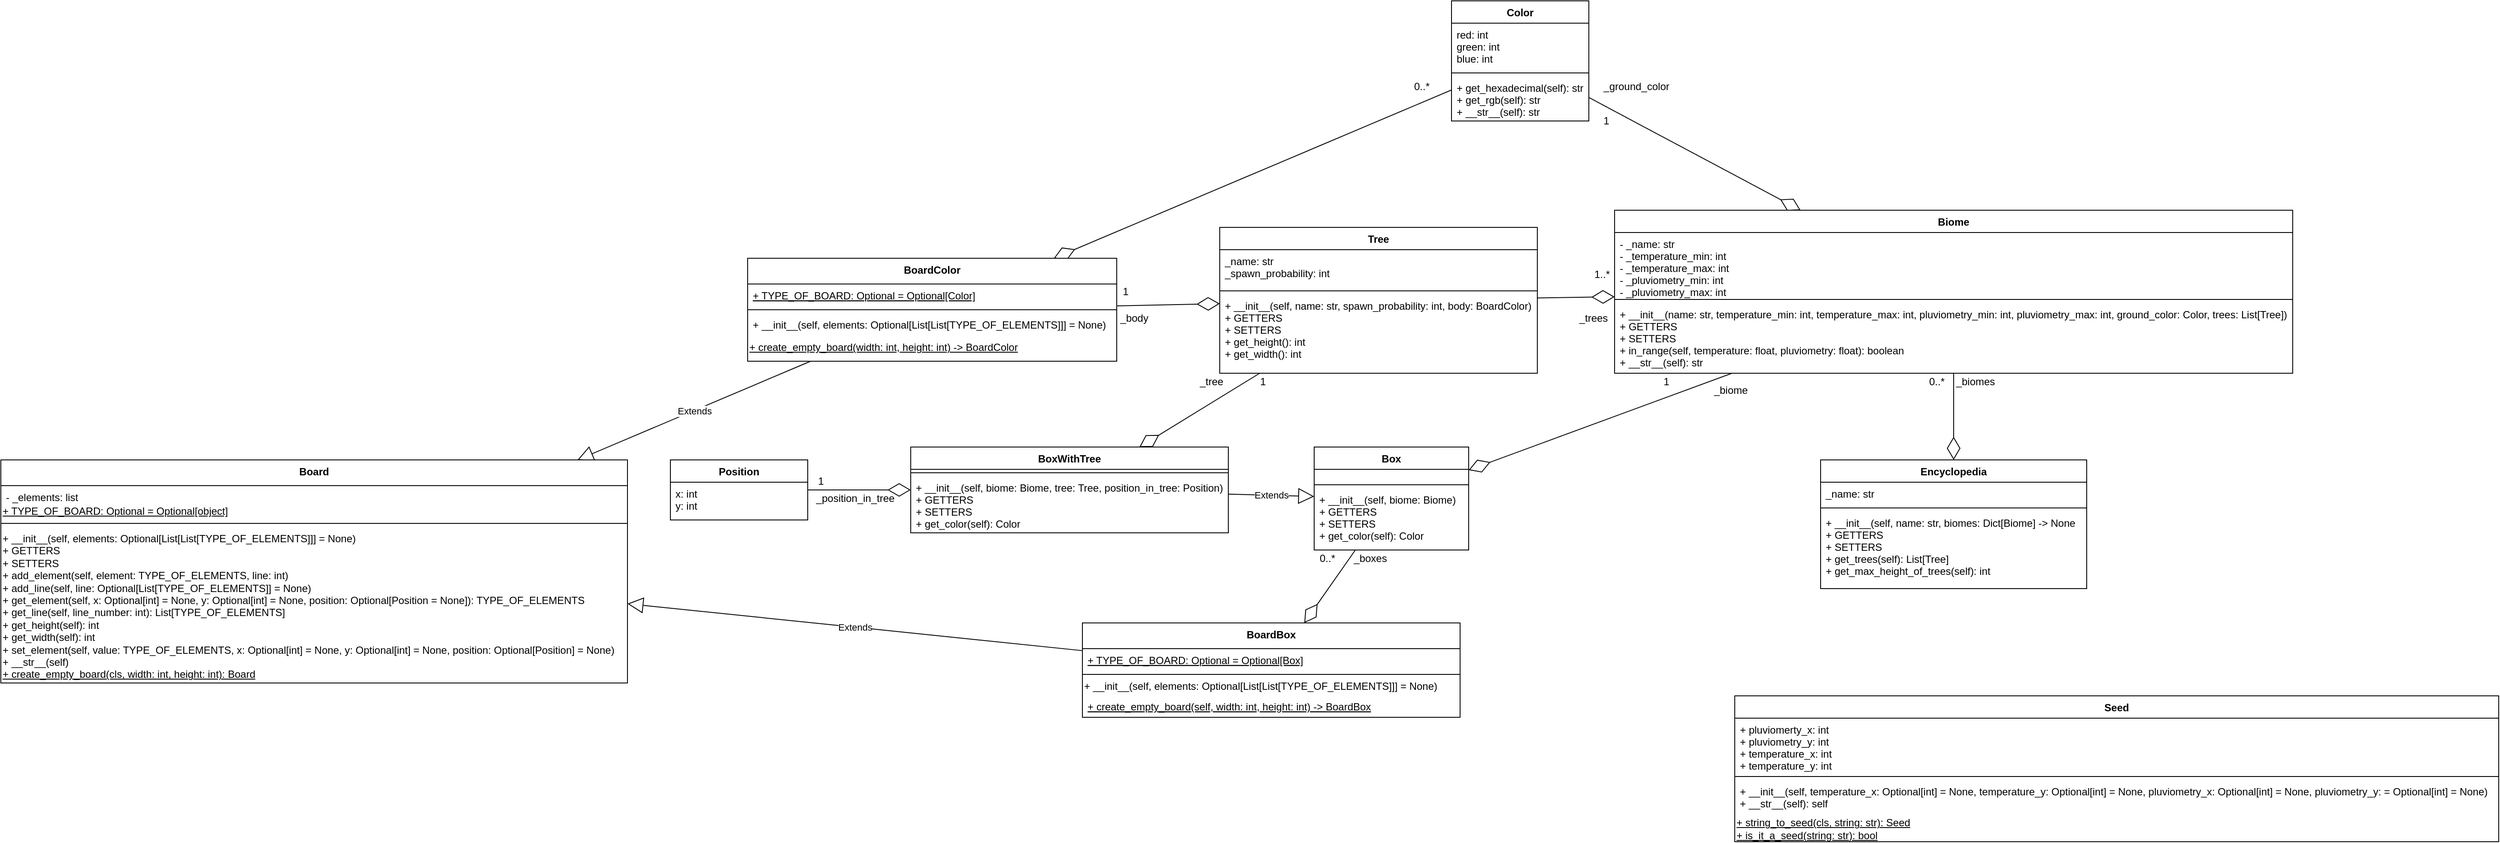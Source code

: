 <mxfile version="13.6.2" type="device"><diagram id="C8whWWGRZkC2s8Ugzqs-" name="Page-1"><mxGraphModel dx="4844" dy="2100" grid="1" gridSize="10" guides="1" tooltips="1" connect="1" arrows="1" fold="1" page="0" pageScale="1" pageWidth="827" pageHeight="1169" math="0" shadow="0"><root><mxCell id="0"/><mxCell id="1" parent="0"/><mxCell id="tSxRDudtPRZctdTpGKeW-9" value="" style="endArrow=diamondThin;endFill=0;endSize=24;html=1;" parent="1" source="tSxRDudtPRZctdTpGKeW-26" target="tSxRDudtPRZctdTpGKeW-5" edge="1"><mxGeometry width="160" relative="1" as="geometry"><mxPoint x="40" y="163.098" as="sourcePoint"/><mxPoint x="80" y="340" as="targetPoint"/></mxGeometry></mxCell><mxCell id="tSxRDudtPRZctdTpGKeW-10" value="1..*" style="text;html=1;align=center;verticalAlign=middle;resizable=0;points=[];autosize=1;" parent="1" vertex="1"><mxGeometry x="160" y="149" width="30" height="20" as="geometry"/></mxCell><mxCell id="tSxRDudtPRZctdTpGKeW-11" value="_trees" style="text;html=1;align=center;verticalAlign=middle;resizable=0;points=[];autosize=1;" parent="1" vertex="1"><mxGeometry x="140" y="200" width="50" height="20" as="geometry"/></mxCell><mxCell id="tSxRDudtPRZctdTpGKeW-19" value="" style="endArrow=diamondThin;endFill=0;endSize=24;html=1;" parent="1" source="tSxRDudtPRZctdTpGKeW-5" target="tSxRDudtPRZctdTpGKeW-12" edge="1"><mxGeometry width="160" relative="1" as="geometry"><mxPoint x="180" y="309.998" as="sourcePoint"/><mxPoint x="340" y="311.949" as="targetPoint"/></mxGeometry></mxCell><mxCell id="tSxRDudtPRZctdTpGKeW-20" value="_biomes" style="text;html=1;align=center;verticalAlign=middle;resizable=0;points=[];autosize=1;" parent="1" vertex="1"><mxGeometry x="580" y="274" width="60" height="20" as="geometry"/></mxCell><mxCell id="tSxRDudtPRZctdTpGKeW-21" value="0..*" style="text;html=1;align=center;verticalAlign=middle;resizable=0;points=[];autosize=1;" parent="1" vertex="1"><mxGeometry x="550" y="274" width="30" height="20" as="geometry"/></mxCell><mxCell id="tSxRDudtPRZctdTpGKeW-34" value="" style="endArrow=diamondThin;endFill=0;endSize=24;html=1;" parent="1" source="tSxRDudtPRZctdTpGKeW-30" target="tSxRDudtPRZctdTpGKeW-5" edge="1"><mxGeometry width="160" relative="1" as="geometry"><mxPoint x="10" y="70" as="sourcePoint"/><mxPoint x="170" y="70" as="targetPoint"/></mxGeometry></mxCell><mxCell id="tSxRDudtPRZctdTpGKeW-35" value="_ground_color" style="text;html=1;align=center;verticalAlign=middle;resizable=0;points=[];autosize=1;" parent="1" vertex="1"><mxGeometry x="170" y="-70" width="90" height="20" as="geometry"/></mxCell><mxCell id="tSxRDudtPRZctdTpGKeW-36" value="1" style="text;html=1;align=center;verticalAlign=middle;resizable=0;points=[];autosize=1;" parent="1" vertex="1"><mxGeometry x="170" y="-30" width="20" height="20" as="geometry"/></mxCell><mxCell id="tSxRDudtPRZctdTpGKeW-37" value="" style="endArrow=diamondThin;endFill=0;endSize=24;html=1;" parent="1" source="tSxRDudtPRZctdTpGKeW-30" target="xJdrUhEiBWuhwlC6Hji2-2" edge="1"><mxGeometry width="160" relative="1" as="geometry"><mxPoint x="30" y="90" as="sourcePoint"/><mxPoint x="190" y="90" as="targetPoint"/></mxGeometry></mxCell><mxCell id="tSxRDudtPRZctdTpGKeW-38" value="_body" style="text;html=1;align=center;verticalAlign=middle;resizable=0;points=[];autosize=1;" parent="1" vertex="1"><mxGeometry x="-395" y="200" width="50" height="20" as="geometry"/></mxCell><mxCell id="tSxRDudtPRZctdTpGKeW-39" value="0..*" style="text;html=1;align=center;verticalAlign=middle;resizable=0;points=[];autosize=1;" parent="1" vertex="1"><mxGeometry x="-50" y="-70" width="30" height="20" as="geometry"/></mxCell><mxCell id="tSxRDudtPRZctdTpGKeW-40" value="" style="endArrow=diamondThin;endFill=0;endSize=24;html=1;" parent="1" source="tSxRDudtPRZctdTpGKeW-5" target="tSxRDudtPRZctdTpGKeW-22" edge="1"><mxGeometry width="160" relative="1" as="geometry"><mxPoint x="65" y="290" as="sourcePoint"/><mxPoint x="225" y="290" as="targetPoint"/></mxGeometry></mxCell><mxCell id="tSxRDudtPRZctdTpGKeW-41" value="_biome" style="text;html=1;align=center;verticalAlign=middle;resizable=0;points=[];autosize=1;" parent="1" vertex="1"><mxGeometry x="300" y="284" width="50" height="20" as="geometry"/></mxCell><mxCell id="tSxRDudtPRZctdTpGKeW-42" value="1" style="text;html=1;align=center;verticalAlign=middle;resizable=0;points=[];autosize=1;" parent="1" vertex="1"><mxGeometry x="240" y="274" width="20" height="20" as="geometry"/></mxCell><mxCell id="tSxRDudtPRZctdTpGKeW-43" value="" style="endArrow=diamondThin;endFill=0;endSize=24;html=1;" parent="1" source="tSxRDudtPRZctdTpGKeW-26" target="kUHXdceBuxzBcF5JBVnF-21" edge="1"><mxGeometry width="160" relative="1" as="geometry"><mxPoint x="120" y="290" as="sourcePoint"/><mxPoint x="280" y="290" as="targetPoint"/></mxGeometry></mxCell><mxCell id="tSxRDudtPRZctdTpGKeW-44" value="_tree" style="text;html=1;align=center;verticalAlign=middle;resizable=0;points=[];autosize=1;" parent="1" vertex="1"><mxGeometry x="-300" y="274" width="40" height="20" as="geometry"/></mxCell><mxCell id="tSxRDudtPRZctdTpGKeW-45" value="1" style="text;html=1;align=center;verticalAlign=middle;resizable=0;points=[];autosize=1;" parent="1" vertex="1"><mxGeometry x="-230" y="274" width="20" height="20" as="geometry"/></mxCell><mxCell id="zA5OHEeaOckEQdmFBA_A-12" value="" style="endArrow=diamondThin;endFill=0;endSize=24;html=1;" parent="1" source="tSxRDudtPRZctdTpGKeW-22" target="zA5OHEeaOckEQdmFBA_A-1" edge="1"><mxGeometry width="160" relative="1" as="geometry"><mxPoint x="-130" y="620" as="sourcePoint"/><mxPoint x="-60" y="640" as="targetPoint"/></mxGeometry></mxCell><mxCell id="2" value="_boxes" style="text;html=1;align=center;verticalAlign=middle;resizable=0;points=[];autosize=1;" parent="1" vertex="1"><mxGeometry x="-120" y="480" width="50" height="20" as="geometry"/></mxCell><mxCell id="zA5OHEeaOckEQdmFBA_A-13" value="0..*" style="text;html=1;align=center;verticalAlign=middle;resizable=0;points=[];autosize=1;" parent="1" vertex="1"><mxGeometry x="-160" y="480" width="30" height="20" as="geometry"/></mxCell><mxCell id="tSxRDudtPRZctdTpGKeW-5" value="Biome" style="swimlane;fontStyle=1;align=center;verticalAlign=top;childLayout=stackLayout;horizontal=1;startSize=26;horizontalStack=0;resizeParent=1;resizeParentMax=0;resizeLast=0;collapsible=1;marginBottom=0;" parent="1" vertex="1"><mxGeometry x="190" y="84" width="790" height="190" as="geometry"><mxRectangle x="190" y="84" width="70" height="26" as="alternateBounds"/></mxGeometry></mxCell><mxCell id="tSxRDudtPRZctdTpGKeW-6" value="- _name: str&#10;- _temperature_min: int&#10;- _temperature_max: int&#10;- _pluviometry_min: int&#10;- _pluviometry_max: int" style="text;strokeColor=none;fillColor=none;align=left;verticalAlign=top;spacingLeft=4;spacingRight=4;overflow=hidden;rotatable=0;points=[[0,0.5],[1,0.5]];portConstraint=eastwest;" parent="tSxRDudtPRZctdTpGKeW-5" vertex="1"><mxGeometry y="26" width="790" height="74" as="geometry"/></mxCell><mxCell id="tSxRDudtPRZctdTpGKeW-7" value="" style="line;strokeWidth=1;fillColor=none;align=left;verticalAlign=middle;spacingTop=-1;spacingLeft=3;spacingRight=3;rotatable=0;labelPosition=right;points=[];portConstraint=eastwest;" parent="tSxRDudtPRZctdTpGKeW-5" vertex="1"><mxGeometry y="100" width="790" height="8" as="geometry"/></mxCell><mxCell id="tSxRDudtPRZctdTpGKeW-8" value="+ __init__(name: str, temperature_min: int, temperature_max: int, pluviometry_min: int, pluviometry_max: int, ground_color: Color, trees: List[Tree])&#10;+ GETTERS&#10;+ SETTERS&#10;+ in_range(self, temperature: float, pluviometry: float): boolean&#10;+ __str__(self): str&#10;" style="text;strokeColor=none;fillColor=none;align=left;verticalAlign=top;spacingLeft=4;spacingRight=4;overflow=hidden;rotatable=0;points=[[0,0.5],[1,0.5]];portConstraint=eastwest;" parent="tSxRDudtPRZctdTpGKeW-5" vertex="1"><mxGeometry y="108" width="790" height="82" as="geometry"/></mxCell><mxCell id="kUHXdceBuxzBcF5JBVnF-20" value="Extends" style="endArrow=block;endSize=16;endFill=0;html=1;" parent="1" source="zA5OHEeaOckEQdmFBA_A-1" target="kUHXdceBuxzBcF5JBVnF-16" edge="1"><mxGeometry width="160" relative="1" as="geometry"><mxPoint x="-430" y="564.66" as="sourcePoint"/><mxPoint x="-270" y="564.66" as="targetPoint"/></mxGeometry></mxCell><mxCell id="kUHXdceBuxzBcF5JBVnF-25" value="Extends" style="endArrow=block;endSize=16;endFill=0;html=1;" parent="1" source="kUHXdceBuxzBcF5JBVnF-21" target="tSxRDudtPRZctdTpGKeW-22" edge="1"><mxGeometry width="160" relative="1" as="geometry"><mxPoint x="-40" y="530" as="sourcePoint"/><mxPoint x="120" y="530" as="targetPoint"/></mxGeometry></mxCell><mxCell id="xJdrUhEiBWuhwlC6Hji2-6" value="" style="endArrow=diamondThin;endFill=0;endSize=24;html=1;" parent="1" source="xJdrUhEiBWuhwlC6Hji2-2" target="tSxRDudtPRZctdTpGKeW-26" edge="1"><mxGeometry width="160" relative="1" as="geometry"><mxPoint x="-380" y="333.905" as="sourcePoint"/><mxPoint x="-220" y="330.002" as="targetPoint"/></mxGeometry></mxCell><mxCell id="xJdrUhEiBWuhwlC6Hji2-7" value="1" style="text;html=1;align=center;verticalAlign=middle;resizable=0;points=[];autosize=1;" parent="1" vertex="1"><mxGeometry x="-390" y="169" width="20" height="20" as="geometry"/></mxCell><mxCell id="ZjR4sVKAZGM08cdeTKeb-2" value="Extends" style="endArrow=block;endSize=16;endFill=0;html=1;" parent="1" source="xJdrUhEiBWuhwlC6Hji2-2" target="kUHXdceBuxzBcF5JBVnF-16" edge="1"><mxGeometry width="160" relative="1" as="geometry"><mxPoint x="-660" y="315.997" as="sourcePoint"/><mxPoint x="-1020" y="251.997" as="targetPoint"/></mxGeometry></mxCell><mxCell id="tSxRDudtPRZctdTpGKeW-22" value="Box" style="swimlane;fontStyle=1;align=center;verticalAlign=top;childLayout=stackLayout;horizontal=1;startSize=26;horizontalStack=0;resizeParent=1;resizeParentMax=0;resizeLast=0;collapsible=1;marginBottom=0;" parent="1" vertex="1"><mxGeometry x="-160" y="360" width="180" height="120" as="geometry"/></mxCell><mxCell id="tSxRDudtPRZctdTpGKeW-23" value="&#10;" style="text;strokeColor=none;fillColor=none;align=left;verticalAlign=top;spacingLeft=4;spacingRight=4;overflow=hidden;rotatable=0;points=[[0,0.5],[1,0.5]];portConstraint=eastwest;" parent="tSxRDudtPRZctdTpGKeW-22" vertex="1"><mxGeometry y="26" width="180" height="14" as="geometry"/></mxCell><mxCell id="tSxRDudtPRZctdTpGKeW-24" value="" style="line;strokeWidth=1;fillColor=none;align=left;verticalAlign=middle;spacingTop=-1;spacingLeft=3;spacingRight=3;rotatable=0;labelPosition=right;points=[];portConstraint=eastwest;" parent="tSxRDudtPRZctdTpGKeW-22" vertex="1"><mxGeometry y="40" width="180" height="8" as="geometry"/></mxCell><mxCell id="tSxRDudtPRZctdTpGKeW-25" value="+ __init__(self, biome: Biome)&#10;+ GETTERS&#10;+ SETTERS&#10;+ get_color(self): Color" style="text;strokeColor=none;fillColor=none;align=left;verticalAlign=top;spacingLeft=4;spacingRight=4;overflow=hidden;rotatable=0;points=[[0,0.5],[1,0.5]];portConstraint=eastwest;" parent="tSxRDudtPRZctdTpGKeW-22" vertex="1"><mxGeometry y="48" width="180" height="72" as="geometry"/></mxCell><mxCell id="_piUrLG7zyeL2lo5E84F-3" value="" style="endArrow=diamondThin;endFill=0;endSize=24;html=1;" parent="1" source="_piUrLG7zyeL2lo5E84F-6" target="kUHXdceBuxzBcF5JBVnF-21" edge="1"><mxGeometry width="160" relative="1" as="geometry"><mxPoint x="180" y="926" as="sourcePoint"/><mxPoint x="440" y="780.273" as="targetPoint"/></mxGeometry></mxCell><mxCell id="_piUrLG7zyeL2lo5E84F-4" value="_position_in_tree" style="text;html=1;align=center;verticalAlign=middle;resizable=0;points=[];autosize=1;" parent="1" vertex="1"><mxGeometry x="-750" y="410" width="110" height="20" as="geometry"/></mxCell><mxCell id="_piUrLG7zyeL2lo5E84F-5" value="1" style="text;html=1;align=center;verticalAlign=middle;resizable=0;points=[];autosize=1;" parent="1" vertex="1"><mxGeometry x="-745" y="390" width="20" height="20" as="geometry"/></mxCell><mxCell id="kUHXdceBuxzBcF5JBVnF-16" value="Board" style="swimlane;fontStyle=1;align=center;verticalAlign=top;childLayout=stackLayout;horizontal=1;startSize=30;horizontalStack=0;resizeParent=1;resizeParentMax=0;resizeLast=0;collapsible=1;marginBottom=0;" parent="1" vertex="1"><mxGeometry x="-1690" y="375" width="730" height="260" as="geometry"/></mxCell><mxCell id="kUHXdceBuxzBcF5JBVnF-17" value="- _elements: list&#10;" style="text;strokeColor=none;fillColor=none;align=left;verticalAlign=top;spacingLeft=4;spacingRight=4;overflow=hidden;rotatable=0;points=[[0,0.5],[1,0.5]];portConstraint=eastwest;" parent="kUHXdceBuxzBcF5JBVnF-16" vertex="1"><mxGeometry y="30" width="730" height="20" as="geometry"/></mxCell><mxCell id="0BPkuEDEZoVlZgNwRE2_-3" value="&lt;span&gt;&lt;u&gt;+ TYPE_OF_BOARD: Optional = Optional[object]&lt;/u&gt;&lt;/span&gt;" style="text;html=1;strokeColor=none;fillColor=none;align=left;verticalAlign=middle;whiteSpace=wrap;rounded=0;" parent="kUHXdceBuxzBcF5JBVnF-16" vertex="1"><mxGeometry y="50" width="730" height="20" as="geometry"/></mxCell><mxCell id="kUHXdceBuxzBcF5JBVnF-18" value="" style="line;strokeWidth=1;fillColor=none;align=left;verticalAlign=middle;spacingTop=-1;spacingLeft=3;spacingRight=3;rotatable=0;labelPosition=right;points=[];portConstraint=eastwest;" parent="kUHXdceBuxzBcF5JBVnF-16" vertex="1"><mxGeometry y="70" width="730" height="8" as="geometry"/></mxCell><mxCell id="0BPkuEDEZoVlZgNwRE2_-6" value="+ __init__(self, elements: Optional[List[List[TYPE_OF_ELEMENTS]]] = None)&lt;br style=&quot;padding: 0px ; margin: 0px&quot;&gt;+ GETTERS&lt;br style=&quot;padding: 0px ; margin: 0px&quot;&gt;+ SETTERS&lt;br style=&quot;padding: 0px ; margin: 0px&quot;&gt;+ add_element(self, element: TYPE_OF_ELEMENTS, line: int)&lt;br style=&quot;padding: 0px ; margin: 0px&quot;&gt;+ add_line(self, line: Optional[List[TYPE_OF_ELEMENTS]] = None)&lt;br style=&quot;padding: 0px ; margin: 0px&quot;&gt;+ get_element(self, x: Optional[int] = None, y: Optional[int] = None, position: Optional[Position = None]): TYPE_OF_ELEMENTS&lt;br style=&quot;padding: 0px ; margin: 0px&quot;&gt;+ get_line(self, line_number: int): List[TYPE_OF_ELEMENTS]&lt;br style=&quot;padding: 0px ; margin: 0px&quot;&gt;+ get_height(self): int&lt;br style=&quot;padding: 0px ; margin: 0px&quot;&gt;+ get_width(self): int&lt;br style=&quot;padding: 0px ; margin: 0px&quot;&gt;+ set_element(self, value: TYPE_OF_ELEMENTS, x: Optional[int] = None, y: Optional[int] = None, position: Optional[Position] = None)&lt;div style=&quot;padding: 0px ; margin: 0px&quot;&gt;+ __str__(self)&lt;/div&gt;" style="text;whiteSpace=wrap;html=1;" parent="kUHXdceBuxzBcF5JBVnF-16" vertex="1"><mxGeometry y="78" width="730" height="162" as="geometry"/></mxCell><mxCell id="0BPkuEDEZoVlZgNwRE2_-5" value="&lt;span&gt;&lt;u&gt;+ create_empty_board(cls, width: int, height: int): Board&lt;/u&gt;&lt;/span&gt;" style="text;html=1;strokeColor=none;fillColor=none;align=left;verticalAlign=middle;whiteSpace=wrap;rounded=0;" parent="kUHXdceBuxzBcF5JBVnF-16" vertex="1"><mxGeometry y="240" width="730" height="20" as="geometry"/></mxCell><mxCell id="tSxRDudtPRZctdTpGKeW-30" value="Color" style="swimlane;fontStyle=1;align=center;verticalAlign=top;childLayout=stackLayout;horizontal=1;startSize=26;horizontalStack=0;resizeParent=1;resizeParentMax=0;resizeLast=0;collapsible=1;marginBottom=0;" parent="1" vertex="1"><mxGeometry y="-160" width="160" height="140" as="geometry"/></mxCell><mxCell id="tSxRDudtPRZctdTpGKeW-31" value="red: int&#10;green: int&#10;blue: int&#10;" style="text;strokeColor=none;fillColor=none;align=left;verticalAlign=top;spacingLeft=4;spacingRight=4;overflow=hidden;rotatable=0;points=[[0,0.5],[1,0.5]];portConstraint=eastwest;" parent="tSxRDudtPRZctdTpGKeW-30" vertex="1"><mxGeometry y="26" width="160" height="54" as="geometry"/></mxCell><mxCell id="tSxRDudtPRZctdTpGKeW-32" value="" style="line;strokeWidth=1;fillColor=none;align=left;verticalAlign=middle;spacingTop=-1;spacingLeft=3;spacingRight=3;rotatable=0;labelPosition=right;points=[];portConstraint=eastwest;" parent="tSxRDudtPRZctdTpGKeW-30" vertex="1"><mxGeometry y="80" width="160" height="8" as="geometry"/></mxCell><mxCell id="tSxRDudtPRZctdTpGKeW-33" value="+ get_hexadecimal(self): str&#10;+ get_rgb(self): str&#10;+ __str__(self): str&#10;" style="text;strokeColor=none;fillColor=none;align=left;verticalAlign=top;spacingLeft=4;spacingRight=4;overflow=hidden;rotatable=0;points=[[0,0.5],[1,0.5]];portConstraint=eastwest;" parent="tSxRDudtPRZctdTpGKeW-30" vertex="1"><mxGeometry y="88" width="160" height="52" as="geometry"/></mxCell><mxCell id="_piUrLG7zyeL2lo5E84F-6" value="Position" style="swimlane;fontStyle=1;align=center;verticalAlign=top;childLayout=stackLayout;horizontal=1;startSize=26;horizontalStack=0;resizeParent=1;resizeParentMax=0;resizeLast=0;collapsible=1;marginBottom=0;" parent="1" vertex="1"><mxGeometry x="-910" y="375" width="160" height="70" as="geometry"/></mxCell><mxCell id="_piUrLG7zyeL2lo5E84F-7" value="x: int&#10;y: int&#10;" style="text;strokeColor=none;fillColor=none;align=left;verticalAlign=top;spacingLeft=4;spacingRight=4;overflow=hidden;rotatable=0;points=[[0,0.5],[1,0.5]];portConstraint=eastwest;" parent="_piUrLG7zyeL2lo5E84F-6" vertex="1"><mxGeometry y="26" width="160" height="44" as="geometry"/></mxCell><mxCell id="kUHXdceBuxzBcF5JBVnF-21" value="BoxWithTree" style="swimlane;fontStyle=1;align=center;verticalAlign=top;childLayout=stackLayout;horizontal=1;startSize=26;horizontalStack=0;resizeParent=1;resizeParentMax=0;resizeLast=0;collapsible=1;marginBottom=0;" parent="1" vertex="1"><mxGeometry x="-630" y="360" width="370" height="100" as="geometry"/></mxCell><mxCell id="kUHXdceBuxzBcF5JBVnF-23" value="" style="line;strokeWidth=1;fillColor=none;align=left;verticalAlign=middle;spacingTop=-1;spacingLeft=3;spacingRight=3;rotatable=0;labelPosition=right;points=[];portConstraint=eastwest;" parent="kUHXdceBuxzBcF5JBVnF-21" vertex="1"><mxGeometry y="26" width="370" height="8" as="geometry"/></mxCell><mxCell id="kUHXdceBuxzBcF5JBVnF-24" value="+ __init__(self, biome: Biome, tree: Tree, position_in_tree: Position)&#10;+ GETTERS&#10;+ SETTERS&#10;+ get_color(self): Color" style="text;strokeColor=none;fillColor=none;align=left;verticalAlign=top;spacingLeft=4;spacingRight=4;overflow=hidden;rotatable=0;points=[[0,0.5],[1,0.5]];portConstraint=eastwest;" parent="kUHXdceBuxzBcF5JBVnF-21" vertex="1"><mxGeometry y="34" width="370" height="66" as="geometry"/></mxCell><mxCell id="_piUrLG7zyeL2lo5E84F-12" value="Seed" style="swimlane;fontStyle=1;align=center;verticalAlign=top;childLayout=stackLayout;horizontal=1;startSize=26;horizontalStack=0;resizeParent=1;resizeParentMax=0;resizeLast=0;collapsible=1;marginBottom=0;" parent="1" vertex="1"><mxGeometry x="330" y="650" width="890" height="170" as="geometry"/></mxCell><mxCell id="_piUrLG7zyeL2lo5E84F-13" value="+ pluviomerty_x: int&#10;+ pluviometry_y: int&#10;+ temperature_x: int&#10;+ temperature_y: int" style="text;strokeColor=none;fillColor=none;align=left;verticalAlign=top;spacingLeft=4;spacingRight=4;overflow=hidden;rotatable=0;points=[[0,0.5],[1,0.5]];portConstraint=eastwest;" parent="_piUrLG7zyeL2lo5E84F-12" vertex="1"><mxGeometry y="26" width="890" height="64" as="geometry"/></mxCell><mxCell id="_piUrLG7zyeL2lo5E84F-14" value="" style="line;strokeWidth=1;fillColor=none;align=left;verticalAlign=middle;spacingTop=-1;spacingLeft=3;spacingRight=3;rotatable=0;labelPosition=right;points=[];portConstraint=eastwest;" parent="_piUrLG7zyeL2lo5E84F-12" vertex="1"><mxGeometry y="90" width="890" height="8" as="geometry"/></mxCell><mxCell id="_piUrLG7zyeL2lo5E84F-15" value="+ __init__(self, temperature_x: Optional[int] = None, temperature_y: Optional[int] = None, pluviometry_x: Optional[int] = None, pluviometry_y: = Optional[int] = None)&#10;+ __str__(self): self&#10;" style="text;strokeColor=none;fillColor=none;align=left;verticalAlign=top;spacingLeft=4;spacingRight=4;overflow=hidden;rotatable=0;points=[[0,0.5],[1,0.5]];portConstraint=eastwest;" parent="_piUrLG7zyeL2lo5E84F-12" vertex="1"><mxGeometry y="98" width="890" height="42" as="geometry"/></mxCell><mxCell id="_piUrLG7zyeL2lo5E84F-16" value="&lt;u&gt;+ string_to_seed(cls, string: str): Seed&lt;br&gt;&lt;div&gt;&lt;u&gt;+ is_it_a_seed(string: str): bool&lt;/u&gt;&lt;/div&gt;&lt;/u&gt;" style="text;html=1;align=left;verticalAlign=middle;resizable=0;points=[];autosize=1;" parent="_piUrLG7zyeL2lo5E84F-12" vertex="1"><mxGeometry y="140" width="890" height="30" as="geometry"/></mxCell><mxCell id="tSxRDudtPRZctdTpGKeW-26" value="Tree" style="swimlane;fontStyle=1;align=center;verticalAlign=top;childLayout=stackLayout;horizontal=1;startSize=26;horizontalStack=0;resizeParent=1;resizeParentMax=0;resizeLast=0;collapsible=1;marginBottom=0;" parent="1" vertex="1"><mxGeometry x="-270" y="104" width="370" height="170" as="geometry"/></mxCell><mxCell id="tSxRDudtPRZctdTpGKeW-27" value="_name: str&#10;_spawn_probability: int" style="text;strokeColor=none;fillColor=none;align=left;verticalAlign=top;spacingLeft=4;spacingRight=4;overflow=hidden;rotatable=0;points=[[0,0.5],[1,0.5]];portConstraint=eastwest;" parent="tSxRDudtPRZctdTpGKeW-26" vertex="1"><mxGeometry y="26" width="370" height="44" as="geometry"/></mxCell><mxCell id="tSxRDudtPRZctdTpGKeW-28" value="" style="line;strokeWidth=1;fillColor=none;align=left;verticalAlign=middle;spacingTop=-1;spacingLeft=3;spacingRight=3;rotatable=0;labelPosition=right;points=[];portConstraint=eastwest;" parent="tSxRDudtPRZctdTpGKeW-26" vertex="1"><mxGeometry y="70" width="370" height="8" as="geometry"/></mxCell><mxCell id="tSxRDudtPRZctdTpGKeW-29" value="+ __init__(self, name: str, spawn_probability: int, body: BoardColor)&#10;+ GETTERS&#10;+ SETTERS&#10;+ get_height(): int&#10;+ get_width(): int&#10;" style="text;strokeColor=none;fillColor=none;align=left;verticalAlign=top;spacingLeft=4;spacingRight=4;overflow=hidden;rotatable=0;points=[[0,0.5],[1,0.5]];portConstraint=eastwest;" parent="tSxRDudtPRZctdTpGKeW-26" vertex="1"><mxGeometry y="78" width="370" height="92" as="geometry"/></mxCell><mxCell id="zA5OHEeaOckEQdmFBA_A-1" value="BoardBox" style="swimlane;fontStyle=1;align=center;verticalAlign=top;childLayout=stackLayout;horizontal=1;startSize=30;horizontalStack=0;resizeParent=1;resizeParentMax=0;resizeLast=0;collapsible=1;marginBottom=0;" parent="1" vertex="1"><mxGeometry x="-430" y="565" width="440" height="110" as="geometry"/></mxCell><mxCell id="zA5OHEeaOckEQdmFBA_A-2" value="+ TYPE_OF_BOARD: Optional = Optional[Box]" style="text;strokeColor=none;fillColor=none;align=left;verticalAlign=top;spacingLeft=4;spacingRight=4;overflow=hidden;rotatable=0;points=[[0,0.5],[1,0.5]];portConstraint=eastwest;fontStyle=4" parent="zA5OHEeaOckEQdmFBA_A-1" vertex="1"><mxGeometry y="30" width="440" height="26" as="geometry"/></mxCell><mxCell id="zA5OHEeaOckEQdmFBA_A-3" value="" style="line;strokeWidth=1;fillColor=none;align=left;verticalAlign=middle;spacingTop=-1;spacingLeft=3;spacingRight=3;rotatable=0;labelPosition=right;points=[];portConstraint=eastwest;" parent="zA5OHEeaOckEQdmFBA_A-1" vertex="1"><mxGeometry y="56" width="440" height="8" as="geometry"/></mxCell><mxCell id="0BPkuEDEZoVlZgNwRE2_-8" value="+ __init__(self, elements: Optional[List[List[TYPE_OF_ELEMENTS]]] = None)" style="text;html=1;strokeColor=none;fillColor=none;align=left;verticalAlign=middle;whiteSpace=wrap;rounded=0;" parent="zA5OHEeaOckEQdmFBA_A-1" vertex="1"><mxGeometry y="64" width="440" height="20" as="geometry"/></mxCell><mxCell id="zA5OHEeaOckEQdmFBA_A-4" value="+ create_empty_board(self, width: int, height: int) -&gt; BoardBox" style="text;strokeColor=none;fillColor=none;align=left;verticalAlign=top;spacingLeft=4;spacingRight=4;overflow=hidden;rotatable=0;points=[[0,0.5],[1,0.5]];portConstraint=eastwest;fontStyle=4" parent="zA5OHEeaOckEQdmFBA_A-1" vertex="1"><mxGeometry y="84" width="440" height="26" as="geometry"/></mxCell><mxCell id="xJdrUhEiBWuhwlC6Hji2-2" value="BoardColor" style="swimlane;fontStyle=1;align=center;verticalAlign=top;childLayout=stackLayout;horizontal=1;startSize=30;horizontalStack=0;resizeParent=1;resizeParentMax=0;resizeLast=0;collapsible=1;marginBottom=0;" parent="1" vertex="1"><mxGeometry x="-820" y="140" width="430" height="120" as="geometry"/></mxCell><mxCell id="ZjR4sVKAZGM08cdeTKeb-3" value="+ TYPE_OF_BOARD: Optional = Optional[Color]" style="text;strokeColor=none;fillColor=none;align=left;verticalAlign=top;spacingLeft=4;spacingRight=4;overflow=hidden;rotatable=0;points=[[0,0.5],[1,0.5]];portConstraint=eastwest;fontStyle=4" parent="xJdrUhEiBWuhwlC6Hji2-2" vertex="1"><mxGeometry y="30" width="430" height="26" as="geometry"/></mxCell><mxCell id="xJdrUhEiBWuhwlC6Hji2-4" value="" style="line;strokeWidth=1;fillColor=none;align=left;verticalAlign=middle;spacingTop=-1;spacingLeft=3;spacingRight=3;rotatable=0;labelPosition=right;points=[];portConstraint=eastwest;" parent="xJdrUhEiBWuhwlC6Hji2-2" vertex="1"><mxGeometry y="56" width="430" height="8" as="geometry"/></mxCell><mxCell id="xJdrUhEiBWuhwlC6Hji2-5" value="+ __init__(self, elements: Optional[List[List[TYPE_OF_ELEMENTS]]] = None)&#10;" style="text;strokeColor=none;fillColor=none;align=left;verticalAlign=top;spacingLeft=4;spacingRight=4;overflow=hidden;rotatable=0;points=[[0,0.5],[1,0.5]];portConstraint=eastwest;" parent="xJdrUhEiBWuhwlC6Hji2-2" vertex="1"><mxGeometry y="64" width="430" height="26" as="geometry"/></mxCell><mxCell id="CmqtOhDd9aw_pAKIg9Tn-3" value="&lt;span style=&quot;color: rgb(0 , 0 , 0) ; font-family: &amp;#34;helvetica&amp;#34; ; font-size: 12px ; font-style: normal ; font-weight: 400 ; letter-spacing: normal ; text-align: left ; text-indent: 0px ; text-transform: none ; word-spacing: 0px ; background-color: rgb(255 , 255 , 255) ; display: inline ; float: none&quot;&gt;&lt;u&gt;+ create_empty_board(width: int, height: int) -&amp;gt; BoardColor&lt;/u&gt;&lt;/span&gt;" style="text;whiteSpace=wrap;html=1;" vertex="1" parent="xJdrUhEiBWuhwlC6Hji2-2"><mxGeometry y="90" width="430" height="30" as="geometry"/></mxCell><mxCell id="tSxRDudtPRZctdTpGKeW-12" value="Encyclopedia" style="swimlane;fontStyle=1;align=center;verticalAlign=top;childLayout=stackLayout;horizontal=1;startSize=26;horizontalStack=0;resizeParent=1;resizeParentMax=0;resizeLast=0;collapsible=1;marginBottom=0;" parent="1" vertex="1"><mxGeometry x="430" y="375" width="310" height="150" as="geometry"/></mxCell><mxCell id="tSxRDudtPRZctdTpGKeW-13" value="_name: str" style="text;strokeColor=none;fillColor=none;align=left;verticalAlign=top;spacingLeft=4;spacingRight=4;overflow=hidden;rotatable=0;points=[[0,0.5],[1,0.5]];portConstraint=eastwest;" parent="tSxRDudtPRZctdTpGKeW-12" vertex="1"><mxGeometry y="26" width="310" height="26" as="geometry"/></mxCell><mxCell id="tSxRDudtPRZctdTpGKeW-14" value="" style="line;strokeWidth=1;fillColor=none;align=left;verticalAlign=middle;spacingTop=-1;spacingLeft=3;spacingRight=3;rotatable=0;labelPosition=right;points=[];portConstraint=eastwest;" parent="tSxRDudtPRZctdTpGKeW-12" vertex="1"><mxGeometry y="52" width="310" height="8" as="geometry"/></mxCell><mxCell id="tSxRDudtPRZctdTpGKeW-15" value="+ __init__(self, name: str, biomes: Dict[Biome] -&gt; None&#10;+ GETTERS&#10;+ SETTERS&#10;+ get_trees(self): List[Tree]&#10;+ get_max_height_of_trees(self): int&#10;&#10;" style="text;strokeColor=none;fillColor=none;align=left;verticalAlign=top;spacingLeft=4;spacingRight=4;overflow=hidden;rotatable=0;points=[[0,0.5],[1,0.5]];portConstraint=eastwest;" parent="tSxRDudtPRZctdTpGKeW-12" vertex="1"><mxGeometry y="60" width="310" height="90" as="geometry"/></mxCell></root></mxGraphModel></diagram></mxfile>